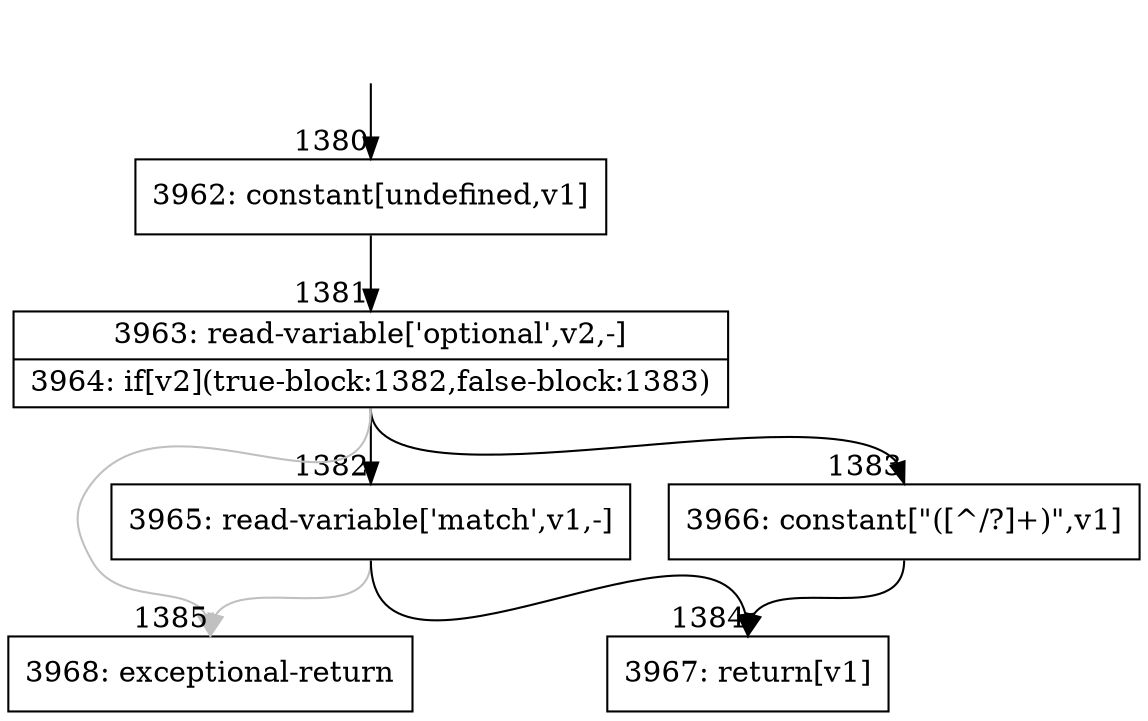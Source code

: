 digraph {
rankdir="TD"
BB_entry102[shape=none,label=""];
BB_entry102 -> BB1380 [tailport=s, headport=n, headlabel="    1380"]
BB1380 [shape=record label="{3962: constant[undefined,v1]}" ] 
BB1380 -> BB1381 [tailport=s, headport=n, headlabel="      1381"]
BB1381 [shape=record label="{3963: read-variable['optional',v2,-]|3964: if[v2](true-block:1382,false-block:1383)}" ] 
BB1381 -> BB1382 [tailport=s, headport=n, headlabel="      1382"]
BB1381 -> BB1383 [tailport=s, headport=n, headlabel="      1383"]
BB1381 -> BB1385 [tailport=s, headport=n, color=gray, headlabel="      1385"]
BB1382 [shape=record label="{3965: read-variable['match',v1,-]}" ] 
BB1382 -> BB1384 [tailport=s, headport=n, headlabel="      1384"]
BB1382 -> BB1385 [tailport=s, headport=n, color=gray]
BB1383 [shape=record label="{3966: constant[\"([^/?]+)\",v1]}" ] 
BB1383 -> BB1384 [tailport=s, headport=n]
BB1384 [shape=record label="{3967: return[v1]}" ] 
BB1385 [shape=record label="{3968: exceptional-return}" ] 
//#$~ 1294
}
